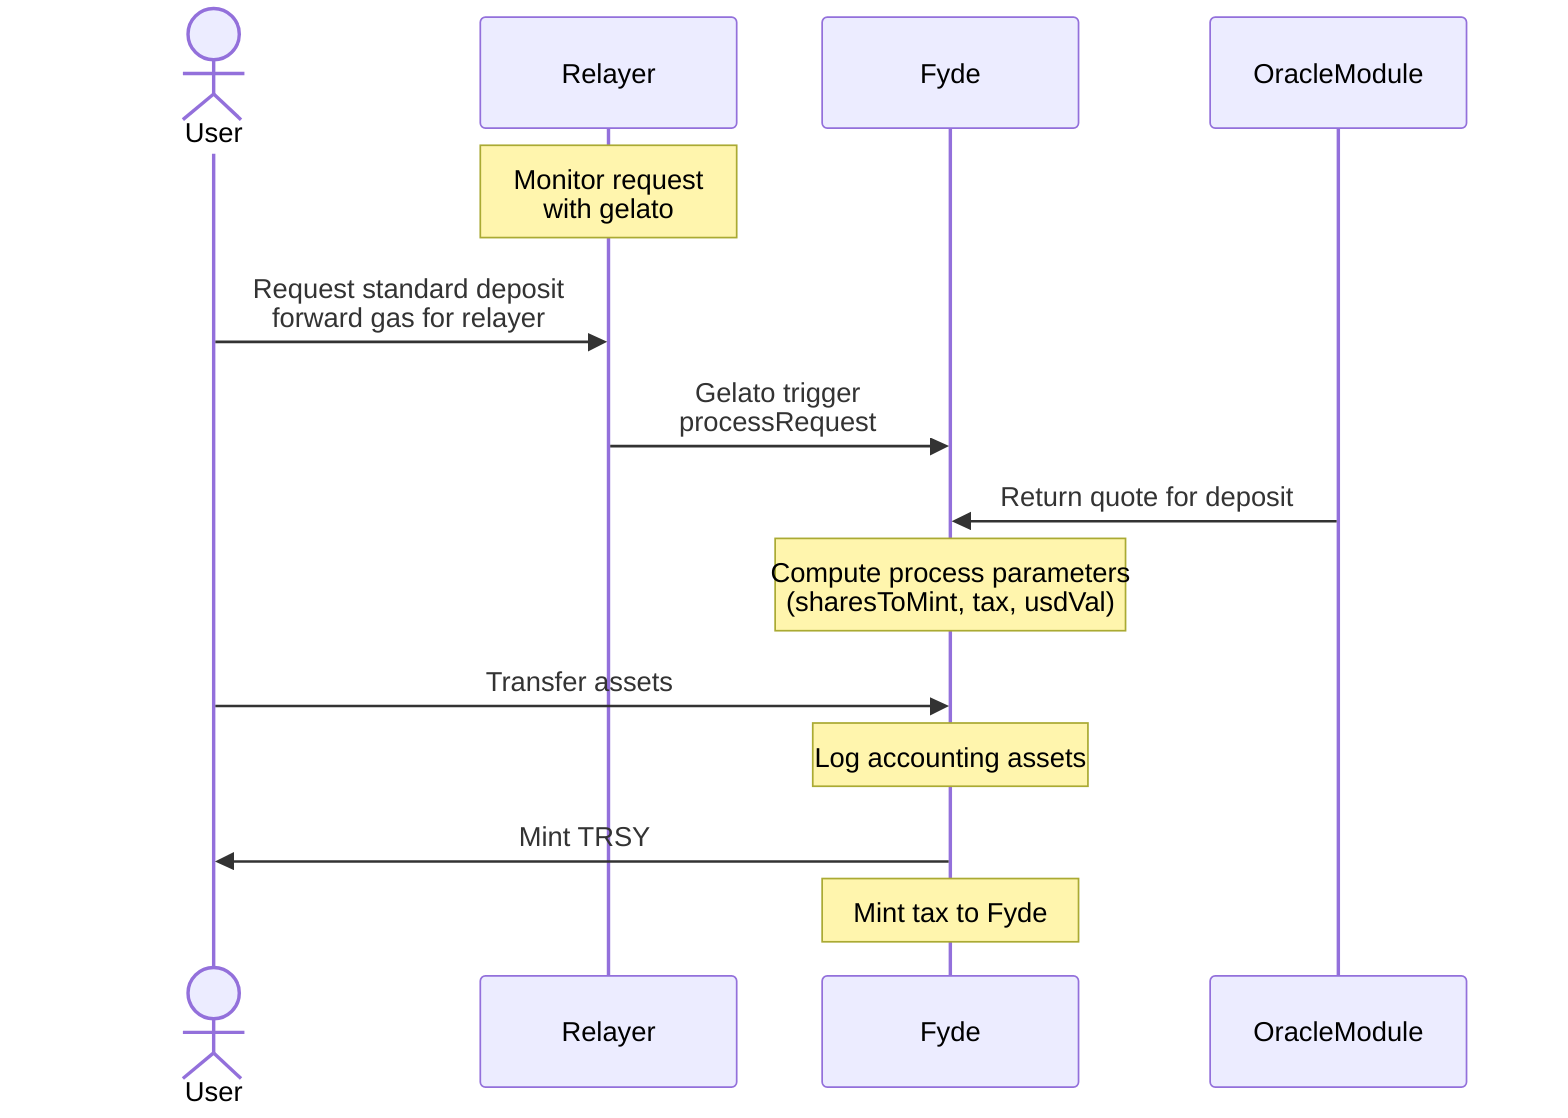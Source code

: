 sequenceDiagram
    actor User
    Note over Relayer: Monitor request <br/> with gelato
    User ->> Relayer: Request standard deposit <br/> forward gas for relayer
    Relayer ->> Fyde: Gelato trigger <br/> processRequest
    OracleModule ->> Fyde: Return quote for deposit
    Note over Fyde: Compute process parameters <br/> (sharesToMint, tax, usdVal)
    User ->> Fyde: Transfer assets
    Note over Fyde: Log accounting assets
    Fyde ->> User: Mint TRSY
    Note over Fyde: Mint tax to Fyde